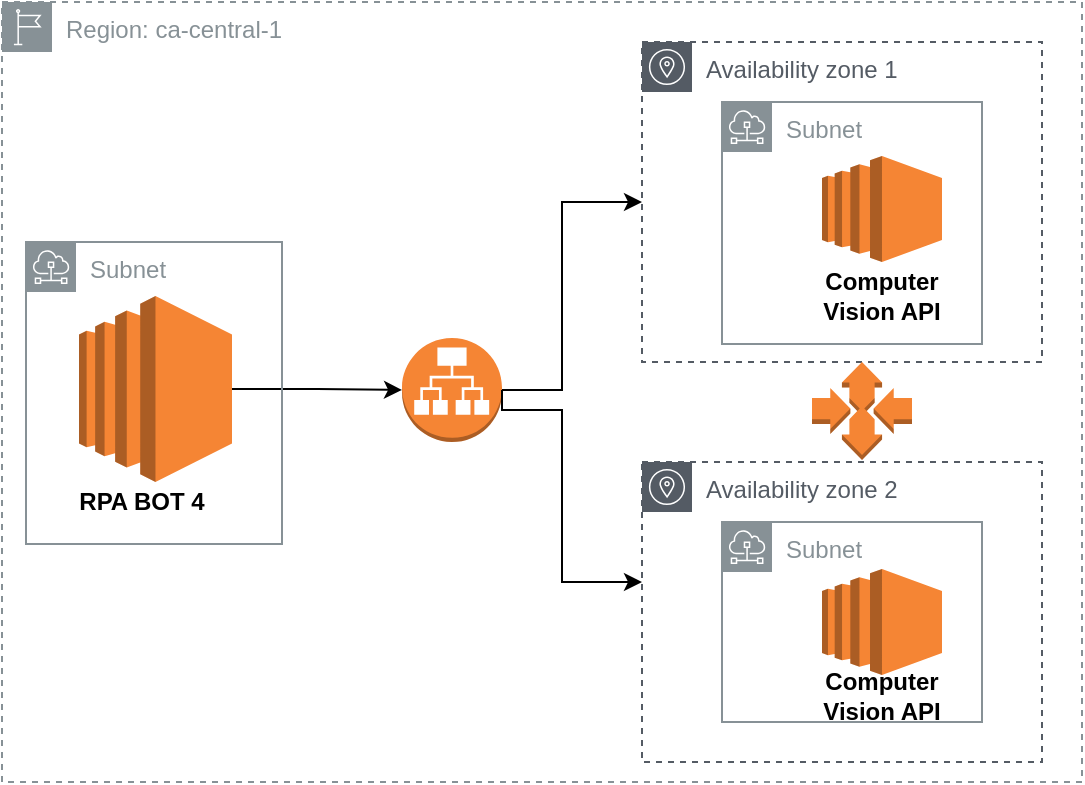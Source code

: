 <mxfile version="11.0.8" type="github"><diagram id="ENqTTsUW6SCH-7GHE-1y" name="Page-1"><mxGraphModel dx="1038" dy="550" grid="1" gridSize="10" guides="1" tooltips="1" connect="1" arrows="1" fold="1" page="1" pageScale="1" pageWidth="850" pageHeight="1100" math="0" shadow="0"><root><mxCell id="0"/><mxCell id="1" parent="0"/><mxCell id="J7i1ZPE8yuRMz_UmtfwT-22" value="Subnet" style="outlineConnect=0;gradientColor=none;html=1;whiteSpace=wrap;fontSize=12;fontStyle=0;shape=mxgraph.aws4.group;grIcon=mxgraph.aws4.group_subnet;strokeColor=#879196;fillColor=none;verticalAlign=top;align=left;spacingLeft=30;fontColor=#879196;dashed=0;" vertex="1" parent="1"><mxGeometry x="440" y="340" width="130" height="100" as="geometry"/></mxCell><mxCell id="J7i1ZPE8yuRMz_UmtfwT-2" value="Availability zone 1" style="outlineConnect=0;gradientColor=none;html=1;whiteSpace=wrap;fontSize=12;fontStyle=0;shape=mxgraph.aws4.group;grIcon=mxgraph.aws4.group_availability_zone;strokeColor=#545B64;fillColor=none;verticalAlign=top;align=left;spacingLeft=30;fontColor=#545B64;dashed=1;" vertex="1" parent="1"><mxGeometry x="400" y="100" width="200" height="160" as="geometry"/></mxCell><mxCell id="J7i1ZPE8yuRMz_UmtfwT-21" value="Subnet" style="outlineConnect=0;gradientColor=none;html=1;whiteSpace=wrap;fontSize=12;fontStyle=0;shape=mxgraph.aws4.group;grIcon=mxgraph.aws4.group_subnet;strokeColor=#879196;fillColor=none;verticalAlign=top;align=left;spacingLeft=30;fontColor=#879196;dashed=0;" vertex="1" parent="1"><mxGeometry x="440" y="130" width="130" height="121" as="geometry"/></mxCell><mxCell id="J7i1ZPE8yuRMz_UmtfwT-1" value="Region: ca-central-1" style="outlineConnect=0;gradientColor=none;html=1;whiteSpace=wrap;fontSize=12;fontStyle=0;shape=mxgraph.aws4.group;grIcon=mxgraph.aws4.group_region;strokeColor=#879196;fillColor=none;verticalAlign=top;align=left;spacingLeft=30;fontColor=#879196;dashed=1;" vertex="1" parent="1"><mxGeometry x="80" y="80" width="540" height="390" as="geometry"/></mxCell><mxCell id="J7i1ZPE8yuRMz_UmtfwT-4" value="Availability zone 2" style="outlineConnect=0;gradientColor=none;html=1;whiteSpace=wrap;fontSize=12;fontStyle=0;shape=mxgraph.aws4.group;grIcon=mxgraph.aws4.group_availability_zone;strokeColor=#545B64;fillColor=none;verticalAlign=top;align=left;spacingLeft=30;fontColor=#545B64;dashed=1;" vertex="1" parent="1"><mxGeometry x="400" y="310" width="200" height="150" as="geometry"/></mxCell><mxCell id="J7i1ZPE8yuRMz_UmtfwT-5" value="" style="outlineConnect=0;dashed=0;verticalLabelPosition=bottom;verticalAlign=top;align=center;html=1;shape=mxgraph.aws3.auto_scaling;fillColor=#F58534;gradientColor=none;" vertex="1" parent="1"><mxGeometry x="485" y="260" width="50" height="49" as="geometry"/></mxCell><mxCell id="J7i1ZPE8yuRMz_UmtfwT-12" style="edgeStyle=orthogonalEdgeStyle;rounded=0;orthogonalLoop=1;jettySize=auto;html=1;exitX=1;exitY=0.5;exitDx=0;exitDy=0;exitPerimeter=0;" edge="1" parent="1" source="J7i1ZPE8yuRMz_UmtfwT-6" target="J7i1ZPE8yuRMz_UmtfwT-2"><mxGeometry relative="1" as="geometry"><Array as="points"><mxPoint x="360" y="274"/><mxPoint x="360" y="180"/></Array></mxGeometry></mxCell><mxCell id="J7i1ZPE8yuRMz_UmtfwT-6" value="" style="outlineConnect=0;dashed=0;verticalLabelPosition=bottom;verticalAlign=top;align=center;html=1;shape=mxgraph.aws3.application_load_balancer;fillColor=#F58534;gradientColor=none;" vertex="1" parent="1"><mxGeometry x="280" y="248" width="50" height="52" as="geometry"/></mxCell><mxCell id="J7i1ZPE8yuRMz_UmtfwT-7" value="" style="outlineConnect=0;dashed=0;verticalLabelPosition=bottom;verticalAlign=top;align=center;html=1;shape=mxgraph.aws3.ec2;fillColor=#F58534;gradientColor=none;" vertex="1" parent="1"><mxGeometry x="490" y="157" width="60" height="53" as="geometry"/></mxCell><mxCell id="J7i1ZPE8yuRMz_UmtfwT-8" value="" style="outlineConnect=0;dashed=0;verticalLabelPosition=bottom;verticalAlign=top;align=center;html=1;shape=mxgraph.aws3.ec2;fillColor=#F58534;gradientColor=none;" vertex="1" parent="1"><mxGeometry x="490" y="363.5" width="60" height="53" as="geometry"/></mxCell><mxCell id="J7i1ZPE8yuRMz_UmtfwT-18" style="edgeStyle=orthogonalEdgeStyle;rounded=0;orthogonalLoop=1;jettySize=auto;html=1;exitX=1;exitY=0.5;exitDx=0;exitDy=0;exitPerimeter=0;" edge="1" parent="1" source="J7i1ZPE8yuRMz_UmtfwT-9" target="J7i1ZPE8yuRMz_UmtfwT-6"><mxGeometry relative="1" as="geometry"/></mxCell><mxCell id="J7i1ZPE8yuRMz_UmtfwT-9" value="" style="outlineConnect=0;dashed=0;verticalLabelPosition=bottom;verticalAlign=top;align=center;html=1;shape=mxgraph.aws3.ec2;fillColor=#F58534;gradientColor=none;" vertex="1" parent="1"><mxGeometry x="118.5" y="227" width="76.5" height="93" as="geometry"/></mxCell><mxCell id="J7i1ZPE8yuRMz_UmtfwT-14" style="edgeStyle=orthogonalEdgeStyle;rounded=0;orthogonalLoop=1;jettySize=auto;html=1;exitX=1;exitY=0.5;exitDx=0;exitDy=0;exitPerimeter=0;" edge="1" parent="1" source="J7i1ZPE8yuRMz_UmtfwT-6" target="J7i1ZPE8yuRMz_UmtfwT-4"><mxGeometry relative="1" as="geometry"><mxPoint x="340" y="284" as="sourcePoint"/><mxPoint x="410" y="190" as="targetPoint"/><Array as="points"><mxPoint x="330" y="284"/><mxPoint x="360" y="284"/><mxPoint x="360" y="370"/></Array></mxGeometry></mxCell><mxCell id="J7i1ZPE8yuRMz_UmtfwT-15" value="&lt;b&gt;RPA BOT 4&lt;/b&gt;" style="text;html=1;strokeColor=none;fillColor=none;align=center;verticalAlign=middle;whiteSpace=wrap;rounded=0;" vertex="1" parent="1"><mxGeometry x="110" y="320" width="80" height="20" as="geometry"/></mxCell><mxCell id="J7i1ZPE8yuRMz_UmtfwT-16" value="&lt;b&gt;Computer Vision API&lt;/b&gt;" style="text;html=1;strokeColor=none;fillColor=none;align=center;verticalAlign=middle;whiteSpace=wrap;rounded=0;" vertex="1" parent="1"><mxGeometry x="480" y="217" width="80" height="20" as="geometry"/></mxCell><mxCell id="J7i1ZPE8yuRMz_UmtfwT-17" value="&lt;b&gt;Computer Vision API&lt;/b&gt;" style="text;html=1;strokeColor=none;fillColor=none;align=center;verticalAlign=middle;whiteSpace=wrap;rounded=0;" vertex="1" parent="1"><mxGeometry x="480" y="416.5" width="80" height="20" as="geometry"/></mxCell><mxCell id="J7i1ZPE8yuRMz_UmtfwT-20" value="Subnet" style="outlineConnect=0;gradientColor=none;html=1;whiteSpace=wrap;fontSize=12;fontStyle=0;shape=mxgraph.aws4.group;grIcon=mxgraph.aws4.group_subnet;strokeColor=#879196;fillColor=none;verticalAlign=top;align=left;spacingLeft=30;fontColor=#879196;dashed=0;" vertex="1" parent="1"><mxGeometry x="92" y="200" width="128" height="151" as="geometry"/></mxCell></root></mxGraphModel></diagram></mxfile>